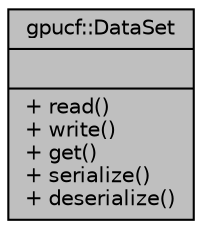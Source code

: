 digraph "gpucf::DataSet"
{
 // INTERACTIVE_SVG=YES
  bgcolor="transparent";
  edge [fontname="Helvetica",fontsize="10",labelfontname="Helvetica",labelfontsize="10"];
  node [fontname="Helvetica",fontsize="10",shape=record];
  Node1 [label="{gpucf::DataSet\n||+ read()\l+ write()\l+ get()\l+ serialize()\l+ deserialize()\l}",height=0.2,width=0.4,color="black", fillcolor="grey75", style="filled", fontcolor="black"];
}
